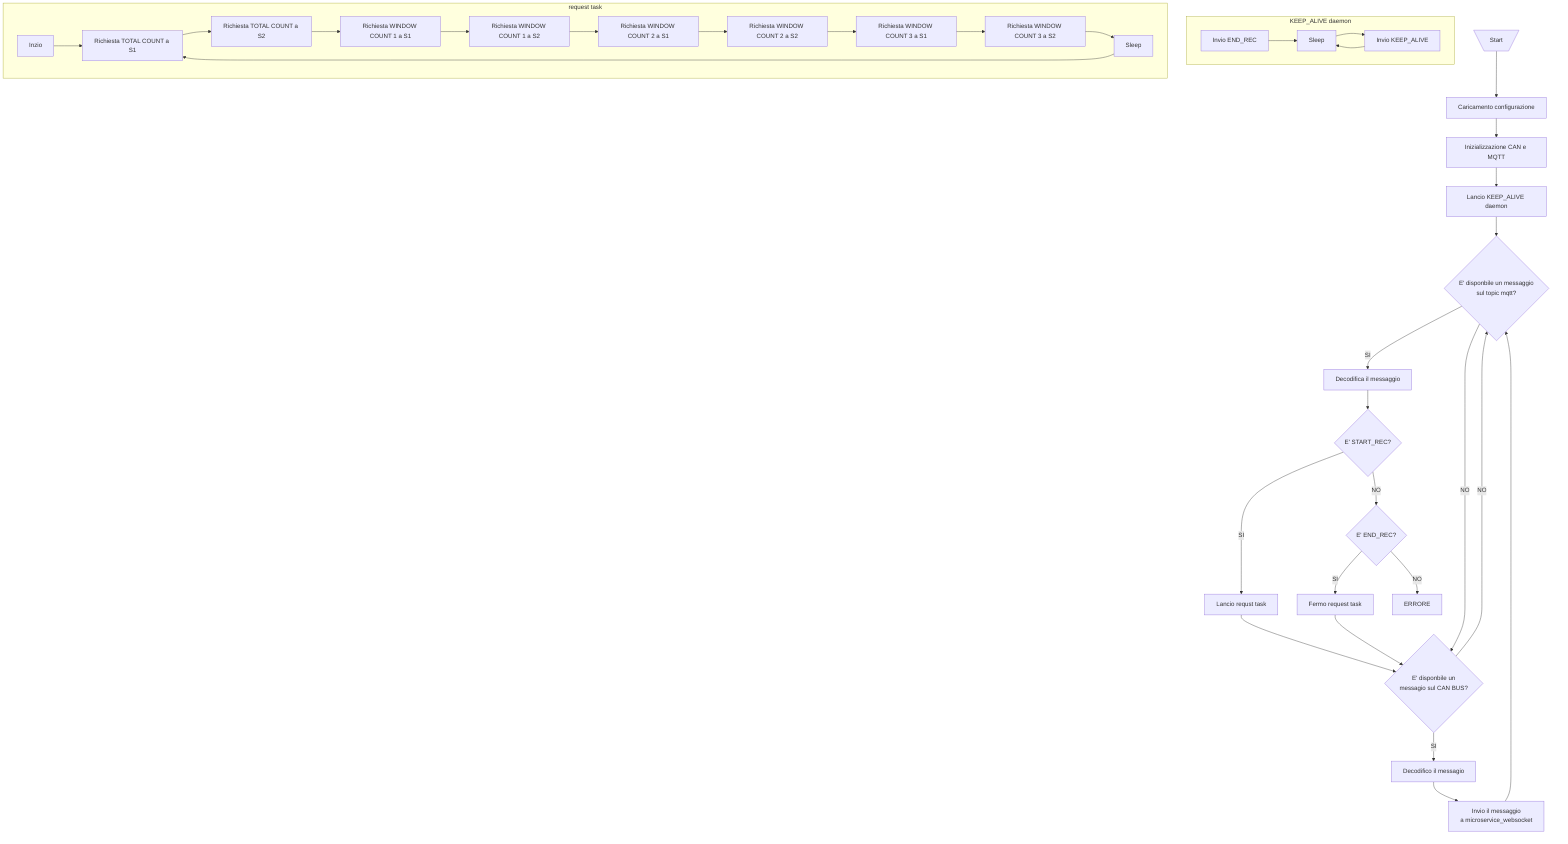 flowchart TD;
A[\Start/] --> B[Caricamento configurazione]
B --> C[Inizializzazione CAN e MQTT]
C --> a[Lancio KEEP_ALIVE daemon]
a --> b{E' disponbile un messaggio<br />sul topic mqtt?}
b -- SI --> c[Decodifica il messaggio]
c --> d{E' START_REC?}
d -- SI --> e[Lancio requst task]
d -- NO --> f{E' END_REC?}
f -- SI --> h[Fermo request task]
f -- NO --> g[ERRORE]
e --> i
h --> i

b -- NO --> i{E' disponbile un<br />messagio sul CAN BUS?}
i -- NO --> b
i -- SI --> j[Decodifico il messagio]
j --> k[Invio il messaggio<br />a microservice_websocket]
k --> b

subgraph KEEP_ALIVE daemon
  D[Invio END_REC] --> E[Sleep]
  E --> F[Invio KEEP_ALIVE]
  F --> E
end

subgraph request task
  G[Inzio] --> H[Richiesta TOTAL COUNT a S1]
  H --> I[Richiesta TOTAL COUNT a S2]
  I --> J[Richiesta WINDOW COUNT 1 a S1]
  J --> K[Richiesta WINDOW COUNT 1 a S2]
  K --> L[Richiesta WINDOW COUNT 2 a S1]
  L --> M[Richiesta WINDOW COUNT 2 a S2]
  M --> N[Richiesta WINDOW COUNT 3 a S1]
  N --> O[Richiesta WINDOW COUNT 3 a S2]
  O --> P[Sleep]
  P --> H
end